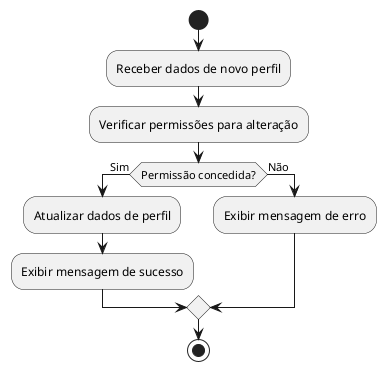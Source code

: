 @startuml
start

:Receber dados de novo perfil;
:Verificar permissões para alteração;
if (Permissão concedida?) then (Sim)
  :Atualizar dados de perfil;
  :Exibir mensagem de sucesso;
else (Não)
  :Exibir mensagem de erro;
endif
stop

@enduml
